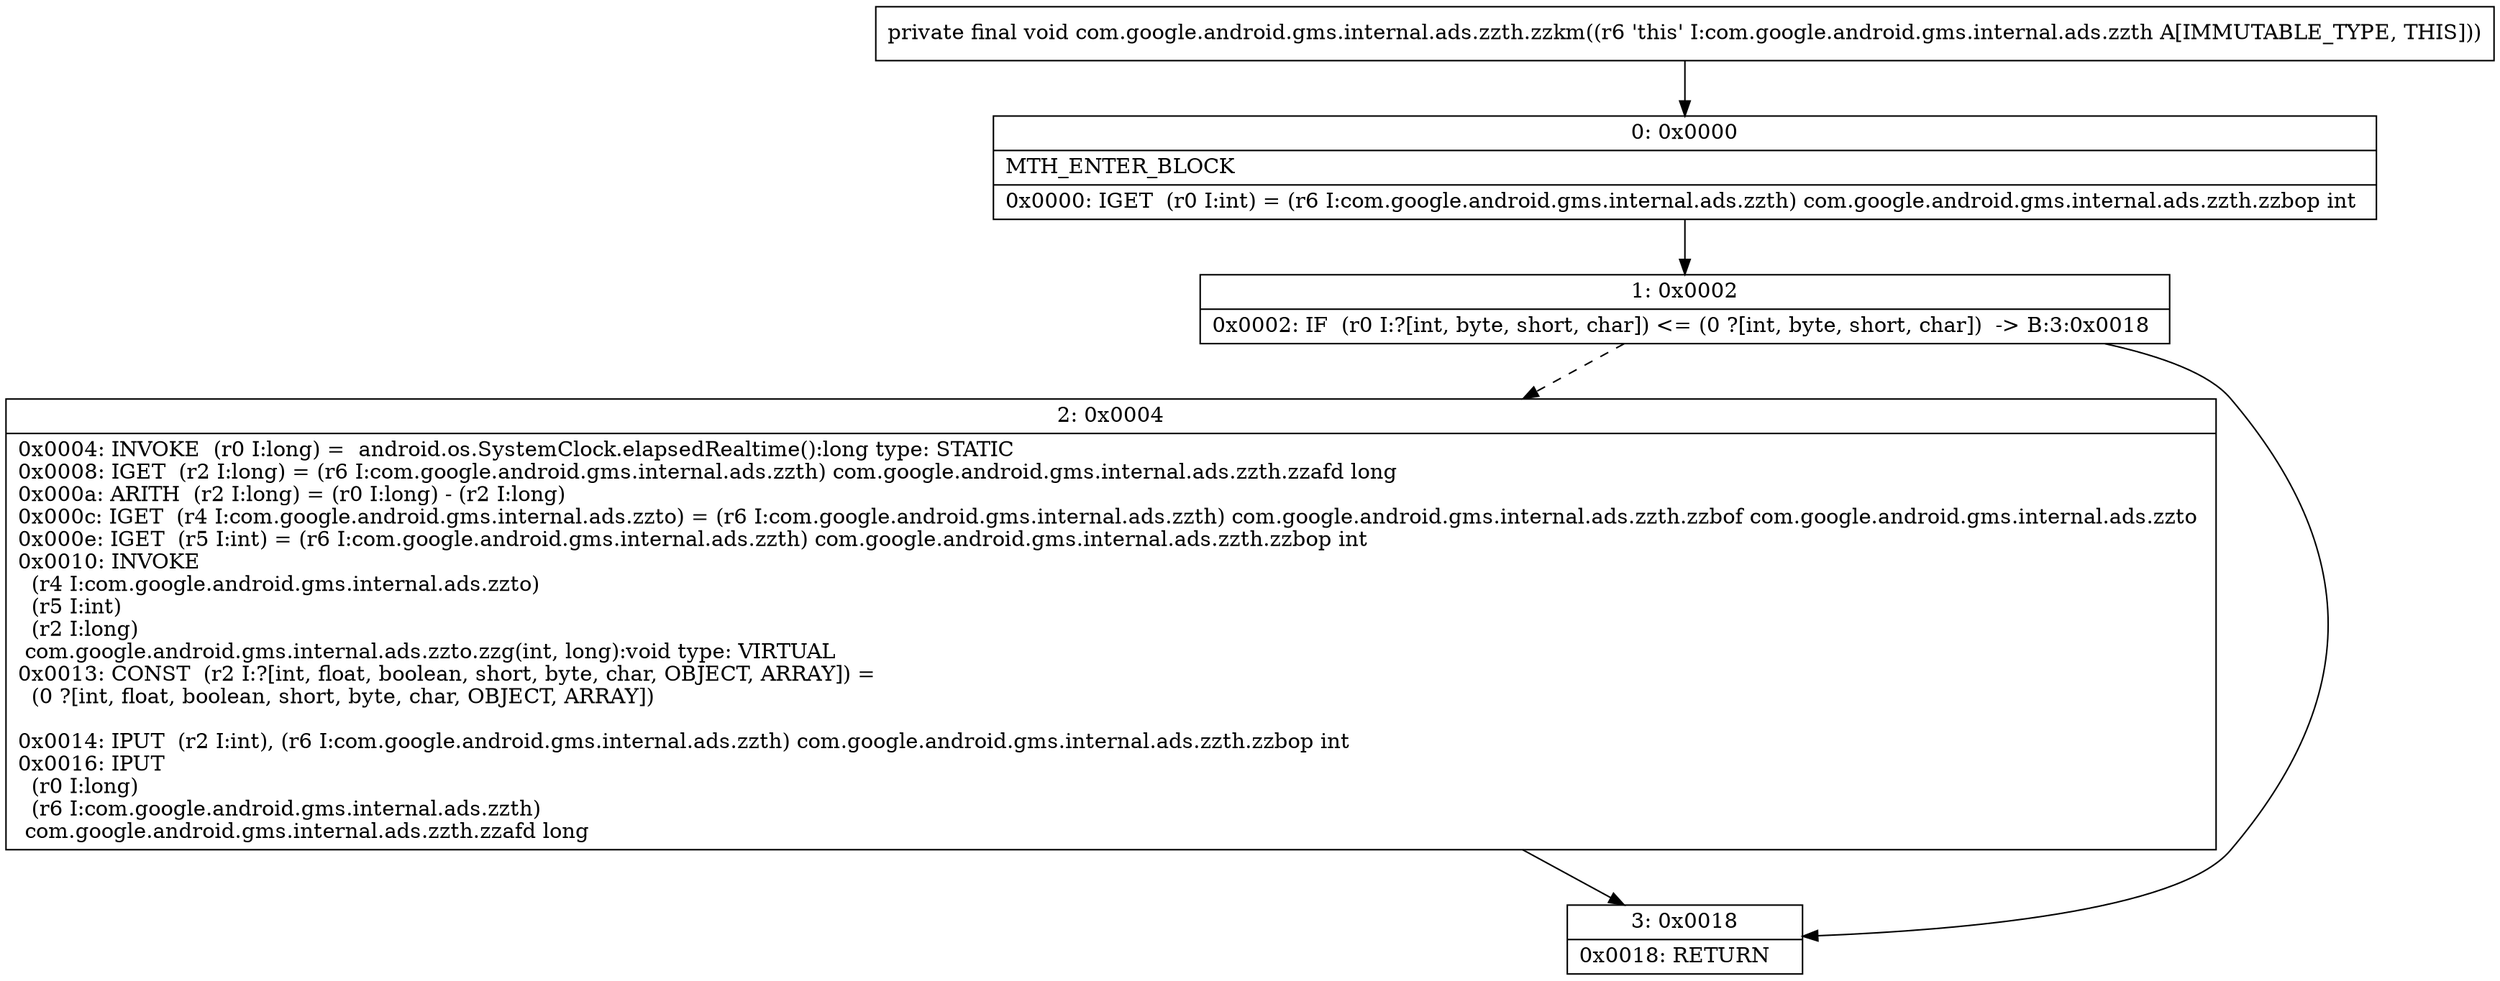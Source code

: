 digraph "CFG forcom.google.android.gms.internal.ads.zzth.zzkm()V" {
Node_0 [shape=record,label="{0\:\ 0x0000|MTH_ENTER_BLOCK\l|0x0000: IGET  (r0 I:int) = (r6 I:com.google.android.gms.internal.ads.zzth) com.google.android.gms.internal.ads.zzth.zzbop int \l}"];
Node_1 [shape=record,label="{1\:\ 0x0002|0x0002: IF  (r0 I:?[int, byte, short, char]) \<= (0 ?[int, byte, short, char])  \-\> B:3:0x0018 \l}"];
Node_2 [shape=record,label="{2\:\ 0x0004|0x0004: INVOKE  (r0 I:long) =  android.os.SystemClock.elapsedRealtime():long type: STATIC \l0x0008: IGET  (r2 I:long) = (r6 I:com.google.android.gms.internal.ads.zzth) com.google.android.gms.internal.ads.zzth.zzafd long \l0x000a: ARITH  (r2 I:long) = (r0 I:long) \- (r2 I:long) \l0x000c: IGET  (r4 I:com.google.android.gms.internal.ads.zzto) = (r6 I:com.google.android.gms.internal.ads.zzth) com.google.android.gms.internal.ads.zzth.zzbof com.google.android.gms.internal.ads.zzto \l0x000e: IGET  (r5 I:int) = (r6 I:com.google.android.gms.internal.ads.zzth) com.google.android.gms.internal.ads.zzth.zzbop int \l0x0010: INVOKE  \l  (r4 I:com.google.android.gms.internal.ads.zzto)\l  (r5 I:int)\l  (r2 I:long)\l com.google.android.gms.internal.ads.zzto.zzg(int, long):void type: VIRTUAL \l0x0013: CONST  (r2 I:?[int, float, boolean, short, byte, char, OBJECT, ARRAY]) = \l  (0 ?[int, float, boolean, short, byte, char, OBJECT, ARRAY])\l \l0x0014: IPUT  (r2 I:int), (r6 I:com.google.android.gms.internal.ads.zzth) com.google.android.gms.internal.ads.zzth.zzbop int \l0x0016: IPUT  \l  (r0 I:long)\l  (r6 I:com.google.android.gms.internal.ads.zzth)\l com.google.android.gms.internal.ads.zzth.zzafd long \l}"];
Node_3 [shape=record,label="{3\:\ 0x0018|0x0018: RETURN   \l}"];
MethodNode[shape=record,label="{private final void com.google.android.gms.internal.ads.zzth.zzkm((r6 'this' I:com.google.android.gms.internal.ads.zzth A[IMMUTABLE_TYPE, THIS])) }"];
MethodNode -> Node_0;
Node_0 -> Node_1;
Node_1 -> Node_2[style=dashed];
Node_1 -> Node_3;
Node_2 -> Node_3;
}

